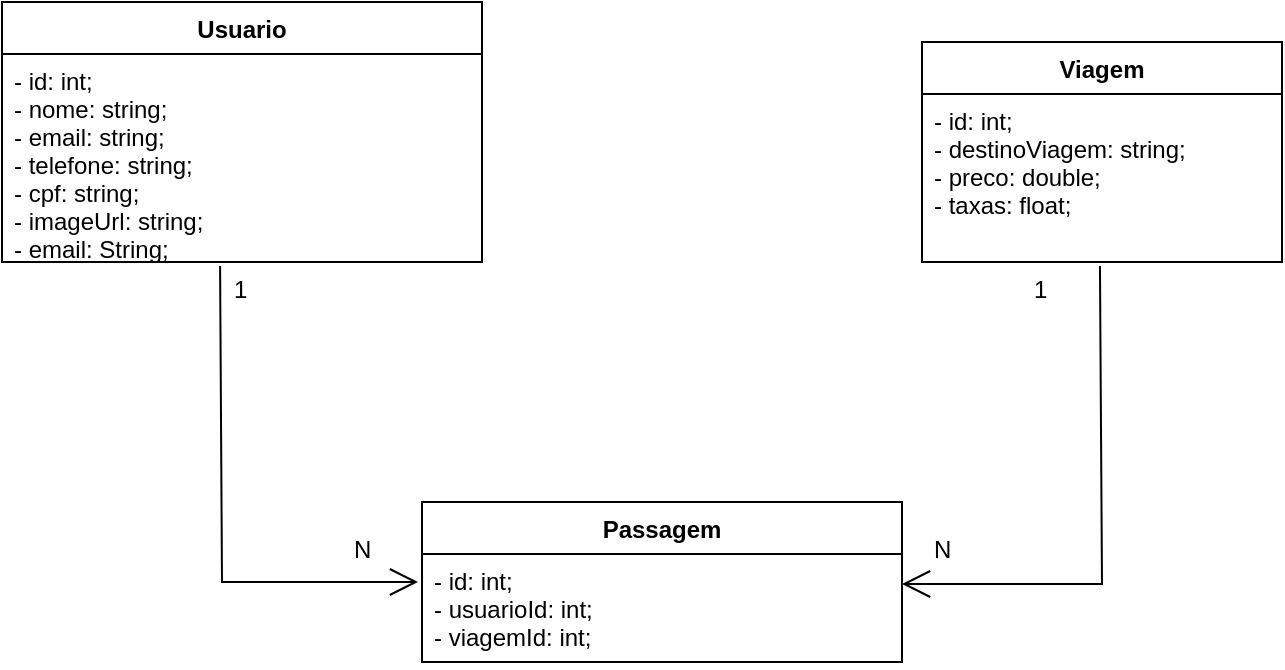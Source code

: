 <mxfile version="17.1.3" type="device"><diagram name="Page-1" id="e7e014a7-5840-1c2e-5031-d8a46d1fe8dd"><mxGraphModel dx="781" dy="780" grid="1" gridSize="10" guides="1" tooltips="1" connect="1" arrows="1" fold="1" page="1" pageScale="1" pageWidth="1169" pageHeight="826" background="none" math="0" shadow="0"><root><mxCell id="0"/><mxCell id="1" parent="0"/><mxCell id="p31kVknKZdXm5E0Dejss-47" value="Usuario" style="swimlane;fontStyle=1;align=center;verticalAlign=top;childLayout=stackLayout;horizontal=1;startSize=26;horizontalStack=0;resizeParent=1;resizeParentMax=0;resizeLast=0;collapsible=1;marginBottom=0;" parent="1" vertex="1"><mxGeometry x="10" y="150" width="240" height="130" as="geometry"/></mxCell><mxCell id="p31kVknKZdXm5E0Dejss-48" value="- id: int;&#10;- nome: string;&#10;- email: string;&#10;- telefone: string;&#10;- cpf: string;&#10;- imageUrl: string;&#10;- email: String;" style="text;strokeColor=none;fillColor=none;align=left;verticalAlign=top;spacingLeft=4;spacingRight=4;overflow=hidden;rotatable=0;points=[[0,0.5],[1,0.5]];portConstraint=eastwest;" parent="p31kVknKZdXm5E0Dejss-47" vertex="1"><mxGeometry y="26" width="240" height="104" as="geometry"/></mxCell><mxCell id="p31kVknKZdXm5E0Dejss-51" value="Passagem" style="swimlane;fontStyle=1;align=center;verticalAlign=top;childLayout=stackLayout;horizontal=1;startSize=26;horizontalStack=0;resizeParent=1;resizeParentMax=0;resizeLast=0;collapsible=1;marginBottom=0;" parent="1" vertex="1"><mxGeometry x="220" y="400" width="240" height="80" as="geometry"/></mxCell><mxCell id="p31kVknKZdXm5E0Dejss-52" value="- id: int;&#10;- usuarioId: int;&#10;- viagemId: int;&#10;" style="text;strokeColor=none;fillColor=none;align=left;verticalAlign=top;spacingLeft=4;spacingRight=4;overflow=hidden;rotatable=0;points=[[0,0.5],[1,0.5]];portConstraint=eastwest;" parent="p31kVknKZdXm5E0Dejss-51" vertex="1"><mxGeometry y="26" width="240" height="54" as="geometry"/></mxCell><mxCell id="8KDAfJ9rvC4iK5mJ8YgF-39" value="Viagem" style="swimlane;fontStyle=1;align=center;verticalAlign=top;childLayout=stackLayout;horizontal=1;startSize=26;horizontalStack=0;resizeParent=1;resizeParentMax=0;resizeLast=0;collapsible=1;marginBottom=0;" parent="1" vertex="1"><mxGeometry x="470" y="170" width="180" height="110" as="geometry"/></mxCell><mxCell id="8KDAfJ9rvC4iK5mJ8YgF-40" value="- id: int;&#10;- destinoViagem: string;&#10;- preco: double;&#10;- taxas: float;     " style="text;strokeColor=none;fillColor=none;align=left;verticalAlign=top;spacingLeft=4;spacingRight=4;overflow=hidden;rotatable=0;points=[[0,0.5],[1,0.5]];portConstraint=eastwest;" parent="8KDAfJ9rvC4iK5mJ8YgF-39" vertex="1"><mxGeometry y="26" width="180" height="84" as="geometry"/></mxCell><mxCell id="0DAyKskHoENfvWEDOxTR-9" value="" style="endArrow=open;endFill=1;endSize=12;html=1;rounded=0;entryX=0.95;entryY=1;entryDx=0;entryDy=0;entryPerimeter=0;exitX=0.496;exitY=1.028;exitDx=0;exitDy=0;exitPerimeter=0;" parent="1" target="0DAyKskHoENfvWEDOxTR-15" edge="1"><mxGeometry width="160" relative="1" as="geometry"><mxPoint x="119.04" y="282.016" as="sourcePoint"/><mxPoint x="200" y="440" as="targetPoint"/><Array as="points"><mxPoint x="120" y="440"/></Array></mxGeometry></mxCell><mxCell id="0DAyKskHoENfvWEDOxTR-11" value="" style="endArrow=open;endFill=1;endSize=12;html=1;rounded=0;exitX=0.661;exitY=1.028;exitDx=0;exitDy=0;exitPerimeter=0;" parent="1" edge="1"><mxGeometry width="160" relative="1" as="geometry"><mxPoint x="558.98" y="282.016" as="sourcePoint"/><mxPoint x="460" y="441" as="targetPoint"/><Array as="points"><mxPoint x="560" y="441"/></Array></mxGeometry></mxCell><mxCell id="0DAyKskHoENfvWEDOxTR-13" value="N" style="text;strokeColor=none;fillColor=none;spacingLeft=4;spacingRight=4;overflow=hidden;rotatable=0;points=[[0,0.5],[1,0.5]];portConstraint=eastwest;fontSize=12;" parent="1" vertex="1"><mxGeometry x="470" y="410" width="40" height="30" as="geometry"/></mxCell><mxCell id="0DAyKskHoENfvWEDOxTR-14" value="1" style="text;strokeColor=none;fillColor=none;spacingLeft=4;spacingRight=4;overflow=hidden;rotatable=0;points=[[0,0.5],[1,0.5]];portConstraint=eastwest;fontSize=12;" parent="1" vertex="1"><mxGeometry x="520" y="280" width="40" height="30" as="geometry"/></mxCell><mxCell id="0DAyKskHoENfvWEDOxTR-15" value="N" style="text;strokeColor=none;fillColor=none;spacingLeft=4;spacingRight=4;overflow=hidden;rotatable=0;points=[[0,0.5],[1,0.5]];portConstraint=eastwest;fontSize=12;" parent="1" vertex="1"><mxGeometry x="180" y="410" width="40" height="30" as="geometry"/></mxCell><mxCell id="0DAyKskHoENfvWEDOxTR-16" value="1" style="text;strokeColor=none;fillColor=none;spacingLeft=4;spacingRight=4;overflow=hidden;rotatable=0;points=[[0,0.5],[1,0.5]];portConstraint=eastwest;fontSize=12;" parent="1" vertex="1"><mxGeometry x="120" y="280" width="40" height="30" as="geometry"/></mxCell></root></mxGraphModel></diagram></mxfile>